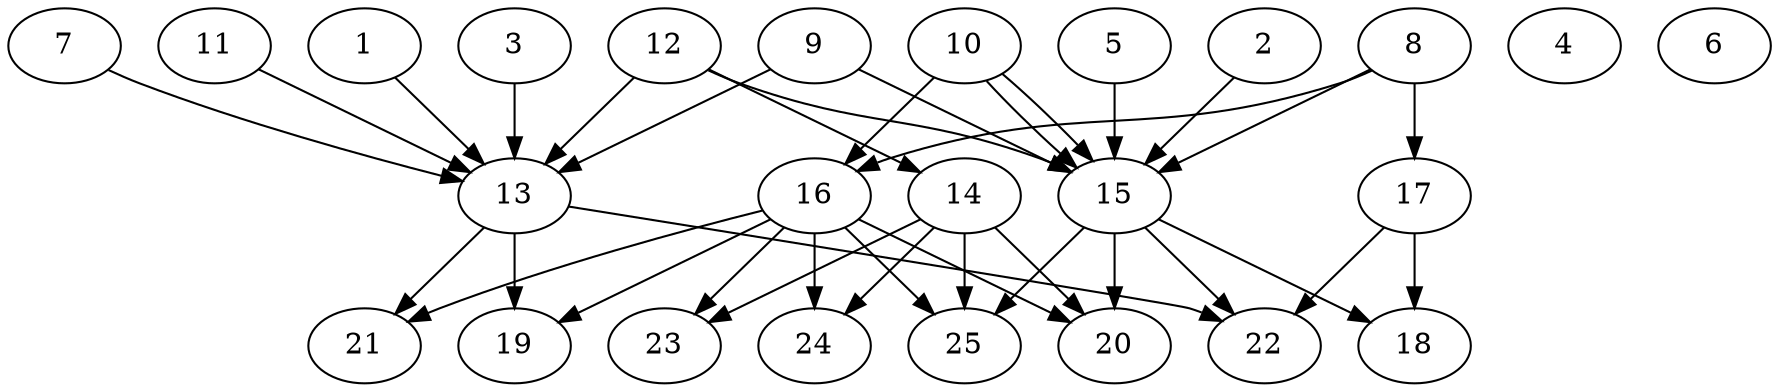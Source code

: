 // DAG automatically generated by daggen at Thu Oct  3 14:00:40 2019
// ./daggen --dot -n 25 --ccr 0.5 --fat 0.7 --regular 0.5 --density 0.6 --mindata 5242880 --maxdata 52428800 
digraph G {
  1 [size="12138496", alpha="0.13", expect_size="6069248"] 
  1 -> 13 [size ="6069248"]
  2 [size="29927424", alpha="0.19", expect_size="14963712"] 
  2 -> 15 [size ="14963712"]
  3 [size="86745088", alpha="0.13", expect_size="43372544"] 
  3 -> 13 [size ="43372544"]
  4 [size="21573632", alpha="0.16", expect_size="10786816"] 
  5 [size="43794432", alpha="0.13", expect_size="21897216"] 
  5 -> 15 [size ="21897216"]
  6 [size="62754816", alpha="0.02", expect_size="31377408"] 
  7 [size="11579392", alpha="0.00", expect_size="5789696"] 
  7 -> 13 [size ="5789696"]
  8 [size="43497472", alpha="0.20", expect_size="21748736"] 
  8 -> 15 [size ="21748736"]
  8 -> 16 [size ="21748736"]
  8 -> 17 [size ="21748736"]
  9 [size="56662016", alpha="0.11", expect_size="28331008"] 
  9 -> 13 [size ="28331008"]
  9 -> 15 [size ="28331008"]
  10 [size="58040320", alpha="0.12", expect_size="29020160"] 
  10 -> 15 [size ="29020160"]
  10 -> 15 [size ="29020160"]
  10 -> 16 [size ="29020160"]
  11 [size="11298816", alpha="0.04", expect_size="5649408"] 
  11 -> 13 [size ="5649408"]
  12 [size="74051584", alpha="0.14", expect_size="37025792"] 
  12 -> 13 [size ="37025792"]
  12 -> 14 [size ="37025792"]
  12 -> 15 [size ="37025792"]
  13 [size="68859904", alpha="0.09", expect_size="34429952"] 
  13 -> 19 [size ="34429952"]
  13 -> 21 [size ="34429952"]
  13 -> 22 [size ="34429952"]
  14 [size="37931008", alpha="0.10", expect_size="18965504"] 
  14 -> 20 [size ="18965504"]
  14 -> 23 [size ="18965504"]
  14 -> 24 [size ="18965504"]
  14 -> 25 [size ="18965504"]
  15 [size="19521536", alpha="0.17", expect_size="9760768"] 
  15 -> 18 [size ="9760768"]
  15 -> 20 [size ="9760768"]
  15 -> 22 [size ="9760768"]
  15 -> 25 [size ="9760768"]
  16 [size="81258496", alpha="0.05", expect_size="40629248"] 
  16 -> 19 [size ="40629248"]
  16 -> 20 [size ="40629248"]
  16 -> 21 [size ="40629248"]
  16 -> 23 [size ="40629248"]
  16 -> 24 [size ="40629248"]
  16 -> 25 [size ="40629248"]
  17 [size="89231360", alpha="0.02", expect_size="44615680"] 
  17 -> 18 [size ="44615680"]
  17 -> 22 [size ="44615680"]
  18 [size="90214400", alpha="0.19", expect_size="45107200"] 
  19 [size="88164352", alpha="0.01", expect_size="44082176"] 
  20 [size="46075904", alpha="0.01", expect_size="23037952"] 
  21 [size="104077312", alpha="0.01", expect_size="52038656"] 
  22 [size="29868032", alpha="0.05", expect_size="14934016"] 
  23 [size="96954368", alpha="0.05", expect_size="48477184"] 
  24 [size="42739712", alpha="0.07", expect_size="21369856"] 
  25 [size="90132480", alpha="0.17", expect_size="45066240"] 
}
